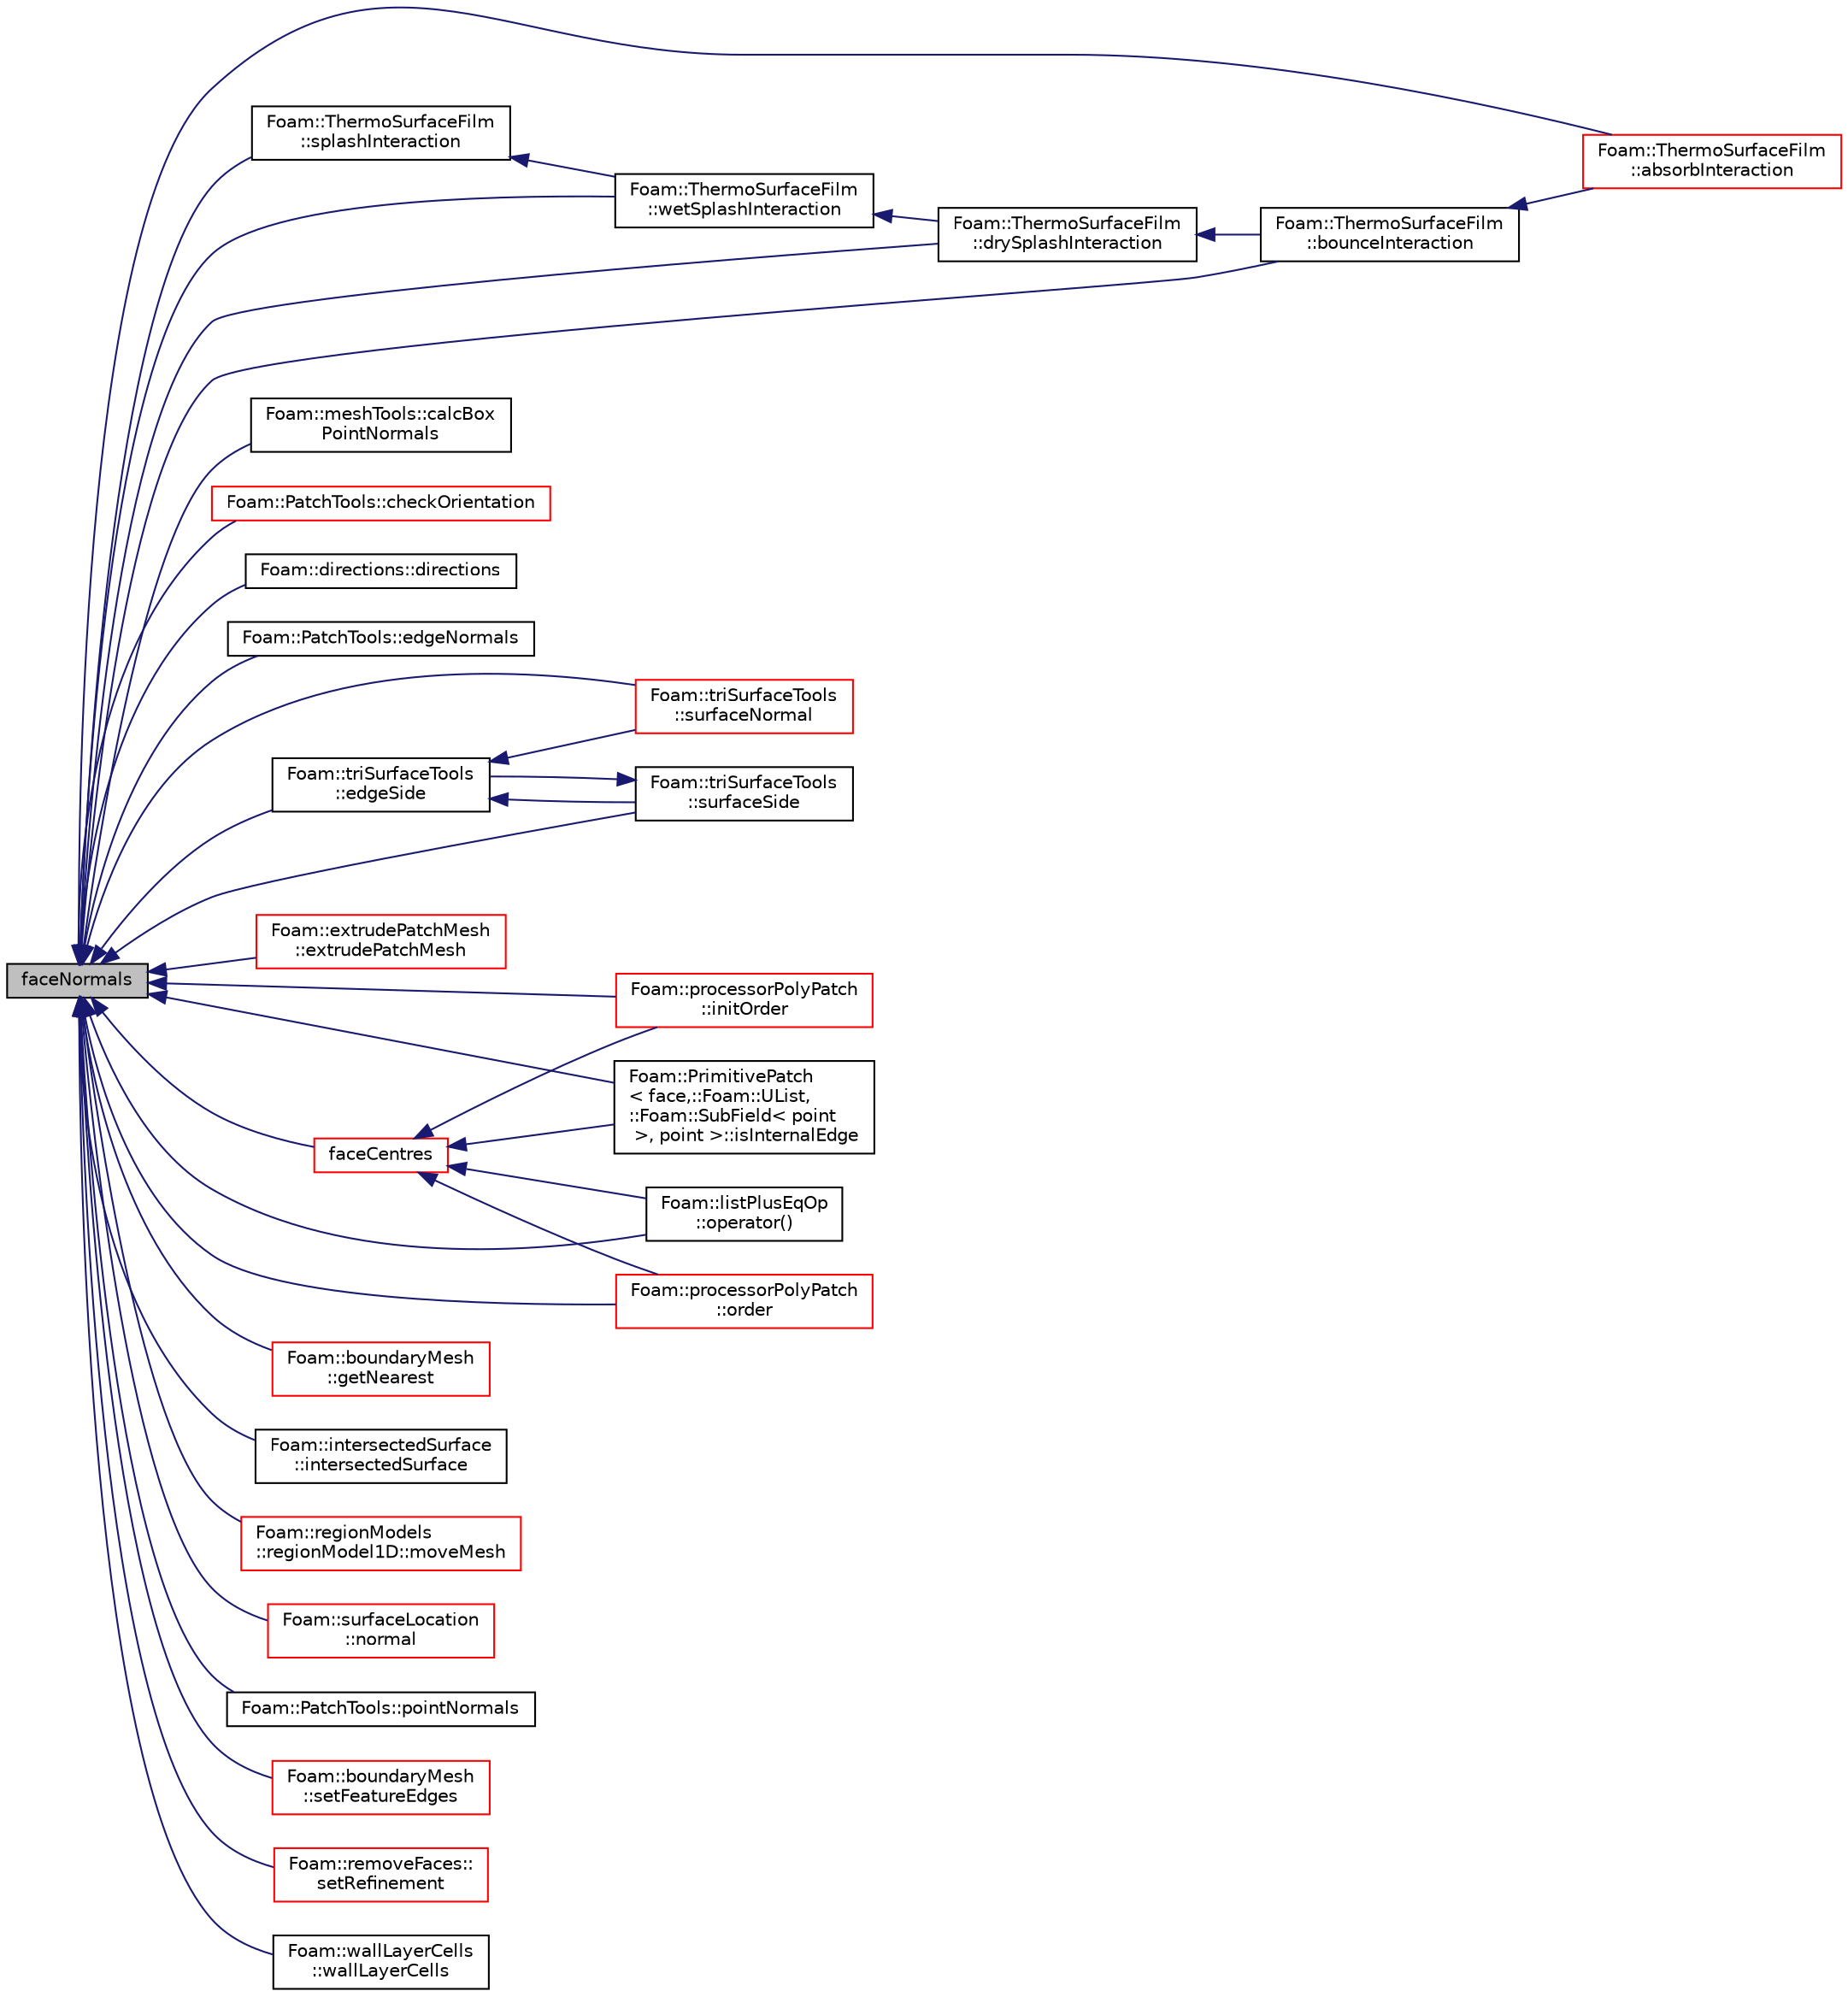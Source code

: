 digraph "faceNormals"
{
  bgcolor="transparent";
  edge [fontname="Helvetica",fontsize="10",labelfontname="Helvetica",labelfontsize="10"];
  node [fontname="Helvetica",fontsize="10",shape=record];
  rankdir="LR";
  Node1 [label="faceNormals",height=0.2,width=0.4,color="black", fillcolor="grey75", style="filled", fontcolor="black"];
  Node1 -> Node2 [dir="back",color="midnightblue",fontsize="10",style="solid",fontname="Helvetica"];
  Node2 [label="Foam::ThermoSurfaceFilm\l::absorbInteraction",height=0.2,width=0.4,color="red",URL="$a02692.html#a154ff86deff781e5ad143bf0f6d6e657",tooltip="Absorb parcel into film. "];
  Node1 -> Node3 [dir="back",color="midnightblue",fontsize="10",style="solid",fontname="Helvetica"];
  Node3 [label="Foam::ThermoSurfaceFilm\l::bounceInteraction",height=0.2,width=0.4,color="black",URL="$a02692.html#a0a63e2b2f27192c22995f7fba5c4e67a",tooltip="Bounce parcel (flip parcel normal velocity) "];
  Node3 -> Node2 [dir="back",color="midnightblue",fontsize="10",style="solid",fontname="Helvetica"];
  Node1 -> Node4 [dir="back",color="midnightblue",fontsize="10",style="solid",fontname="Helvetica"];
  Node4 [label="Foam::meshTools::calcBox\lPointNormals",height=0.2,width=0.4,color="black",URL="$a10993.html#a4ba6200a07a6aab35485561987f60185",tooltip="Calculate point normals on a &#39;box&#39; mesh (all edges aligned with. "];
  Node1 -> Node5 [dir="back",color="midnightblue",fontsize="10",style="solid",fontname="Helvetica"];
  Node5 [label="Foam::PatchTools::checkOrientation",height=0.2,width=0.4,color="red",URL="$a01858.html#a20f23e9ffe1102dccd75986b5435aef7",tooltip="Check for orientation issues. "];
  Node1 -> Node6 [dir="back",color="midnightblue",fontsize="10",style="solid",fontname="Helvetica"];
  Node6 [label="Foam::directions::directions",height=0.2,width=0.4,color="black",URL="$a00551.html#ab3b223d63d30550e67ee99206b60b63f",tooltip="Construct from mesh and dictionary and optional 2D corrector. "];
  Node1 -> Node7 [dir="back",color="midnightblue",fontsize="10",style="solid",fontname="Helvetica"];
  Node7 [label="Foam::ThermoSurfaceFilm\l::drySplashInteraction",height=0.2,width=0.4,color="black",URL="$a02692.html#ab9999d268de13beec5daa1b2326b327b",tooltip="Parcel interaction with dry surface. "];
  Node7 -> Node3 [dir="back",color="midnightblue",fontsize="10",style="solid",fontname="Helvetica"];
  Node1 -> Node8 [dir="back",color="midnightblue",fontsize="10",style="solid",fontname="Helvetica"];
  Node8 [label="Foam::PatchTools::edgeNormals",height=0.2,width=0.4,color="black",URL="$a01858.html#a48f55bbbe3632b208e3f15dc9ca17103"];
  Node1 -> Node9 [dir="back",color="midnightblue",fontsize="10",style="solid",fontname="Helvetica"];
  Node9 [label="Foam::triSurfaceTools\l::edgeSide",height=0.2,width=0.4,color="black",URL="$a02786.html#adca72845b60fd86c4bae9917d9eb8350",tooltip="If nearest point is on edgeI, determine on which side of surface. "];
  Node9 -> Node10 [dir="back",color="midnightblue",fontsize="10",style="solid",fontname="Helvetica"];
  Node10 [label="Foam::triSurfaceTools\l::surfaceNormal",height=0.2,width=0.4,color="red",URL="$a02786.html#a8eee26c9d18f7a7ae2c5654f82c339d8",tooltip="Triangle (unit) normal. If nearest point to triangle on edge use. "];
  Node9 -> Node11 [dir="back",color="midnightblue",fontsize="10",style="solid",fontname="Helvetica"];
  Node11 [label="Foam::triSurfaceTools\l::surfaceSide",height=0.2,width=0.4,color="black",URL="$a02786.html#ae00858e2e83c342b4f2520e8db4bd345",tooltip="Given nearest point (to sample) on surface determines which side. "];
  Node11 -> Node9 [dir="back",color="midnightblue",fontsize="10",style="solid",fontname="Helvetica"];
  Node1 -> Node12 [dir="back",color="midnightblue",fontsize="10",style="solid",fontname="Helvetica"];
  Node12 [label="Foam::extrudePatchMesh\l::extrudePatchMesh",height=0.2,width=0.4,color="red",URL="$a00726.html#ada5aee048de4d025b44660aca99d21a6",tooltip="Construct from mesh, patch and dictionary. "];
  Node1 -> Node13 [dir="back",color="midnightblue",fontsize="10",style="solid",fontname="Helvetica"];
  Node13 [label="faceCentres",height=0.2,width=0.4,color="red",URL="$a02023.html#a3f7e028407f9cc6cc3aa08672f9c1eb6",tooltip="Return face centres for patch. "];
  Node13 -> Node14 [dir="back",color="midnightblue",fontsize="10",style="solid",fontname="Helvetica"];
  Node14 [label="Foam::processorPolyPatch\l::initOrder",height=0.2,width=0.4,color="red",URL="$a02047.html#aa56a1502e7574a1aa6661f68491bcb3c",tooltip="Initialize ordering for primitivePatch. Does not. "];
  Node13 -> Node15 [dir="back",color="midnightblue",fontsize="10",style="solid",fontname="Helvetica"];
  Node15 [label="Foam::PrimitivePatch\l\< face,::Foam::UList,\l::Foam::SubField\< point\l \>, point \>::isInternalEdge",height=0.2,width=0.4,color="black",URL="$a02023.html#a1ee468354f61c027ba0e3aa4a11cd097",tooltip="Is internal edge? "];
  Node13 -> Node16 [dir="back",color="midnightblue",fontsize="10",style="solid",fontname="Helvetica"];
  Node16 [label="Foam::listPlusEqOp\l::operator()",height=0.2,width=0.4,color="black",URL="$a01401.html#ae4420a9fd791f5ab9ebad1a3150ba899"];
  Node13 -> Node17 [dir="back",color="midnightblue",fontsize="10",style="solid",fontname="Helvetica"];
  Node17 [label="Foam::processorPolyPatch\l::order",height=0.2,width=0.4,color="red",URL="$a02047.html#a557fadfc4a0e74703deefb12da057df5",tooltip="Return new ordering for primitivePatch. "];
  Node1 -> Node18 [dir="back",color="midnightblue",fontsize="10",style="solid",fontname="Helvetica"];
  Node18 [label="Foam::boundaryMesh\l::getNearest",height=0.2,width=0.4,color="red",URL="$a00150.html#afc0c1d142df9fc42e5efffdf1f144d3a",tooltip="Get bMesh index of nearest face for every boundary face in. "];
  Node1 -> Node14 [dir="back",color="midnightblue",fontsize="10",style="solid",fontname="Helvetica"];
  Node1 -> Node19 [dir="back",color="midnightblue",fontsize="10",style="solid",fontname="Helvetica"];
  Node19 [label="Foam::intersectedSurface\l::intersectedSurface",height=0.2,width=0.4,color="black",URL="$a01189.html#a6e95ab0cf81f4521899580c0caaaf6e7",tooltip="Construct from surface and intersection. isFirstSurface is needed. "];
  Node1 -> Node15 [dir="back",color="midnightblue",fontsize="10",style="solid",fontname="Helvetica"];
  Node1 -> Node20 [dir="back",color="midnightblue",fontsize="10",style="solid",fontname="Helvetica"];
  Node20 [label="Foam::regionModels\l::regionModel1D::moveMesh",height=0.2,width=0.4,color="red",URL="$a02195.html#a0a91c4b420000422e4467d50e2baf2e1",tooltip="Move mesh points according to change in cell volumes. "];
  Node1 -> Node21 [dir="back",color="midnightblue",fontsize="10",style="solid",fontname="Helvetica"];
  Node21 [label="Foam::surfaceLocation\l::normal",height=0.2,width=0.4,color="red",URL="$a02576.html#aa7761d7d21a6d33ed79afe76ec90051c",tooltip="Normal. Approximate for points. "];
  Node1 -> Node16 [dir="back",color="midnightblue",fontsize="10",style="solid",fontname="Helvetica"];
  Node1 -> Node17 [dir="back",color="midnightblue",fontsize="10",style="solid",fontname="Helvetica"];
  Node1 -> Node22 [dir="back",color="midnightblue",fontsize="10",style="solid",fontname="Helvetica"];
  Node22 [label="Foam::PatchTools::pointNormals",height=0.2,width=0.4,color="black",URL="$a01858.html#ab60186b13b96788288ecfa924a6950d2"];
  Node1 -> Node23 [dir="back",color="midnightblue",fontsize="10",style="solid",fontname="Helvetica"];
  Node23 [label="Foam::boundaryMesh\l::setFeatureEdges",height=0.2,width=0.4,color="red",URL="$a00150.html#a0e01df03fc2c7dbfd31c0fa36528926a",tooltip="Set featureEdges, edgeToFeature, featureSegments according. "];
  Node1 -> Node24 [dir="back",color="midnightblue",fontsize="10",style="solid",fontname="Helvetica"];
  Node24 [label="Foam::removeFaces::\lsetRefinement",height=0.2,width=0.4,color="red",URL="$a02219.html#ab93e03b88d5ddae1a2a9b101a73f01e6",tooltip="Play commands into polyTopoChange to remove faces. "];
  Node1 -> Node25 [dir="back",color="midnightblue",fontsize="10",style="solid",fontname="Helvetica"];
  Node25 [label="Foam::ThermoSurfaceFilm\l::splashInteraction",height=0.2,width=0.4,color="black",URL="$a02692.html#abd922aa271ed8fbecdc24d7c4c1aa8e0",tooltip="Bai parcel splash interaction model. "];
  Node25 -> Node26 [dir="back",color="midnightblue",fontsize="10",style="solid",fontname="Helvetica"];
  Node26 [label="Foam::ThermoSurfaceFilm\l::wetSplashInteraction",height=0.2,width=0.4,color="black",URL="$a02692.html#aef39bd50a1c5b103a503498a2669b3f3",tooltip="Parcel interaction with wetted surface. "];
  Node26 -> Node7 [dir="back",color="midnightblue",fontsize="10",style="solid",fontname="Helvetica"];
  Node1 -> Node10 [dir="back",color="midnightblue",fontsize="10",style="solid",fontname="Helvetica"];
  Node1 -> Node11 [dir="back",color="midnightblue",fontsize="10",style="solid",fontname="Helvetica"];
  Node1 -> Node27 [dir="back",color="midnightblue",fontsize="10",style="solid",fontname="Helvetica"];
  Node27 [label="Foam::wallLayerCells\l::wallLayerCells",height=0.2,width=0.4,color="black",URL="$a02956.html#ade9891a3939d398588a44195414192f7",tooltip="Construct from components. "];
  Node1 -> Node26 [dir="back",color="midnightblue",fontsize="10",style="solid",fontname="Helvetica"];
}
